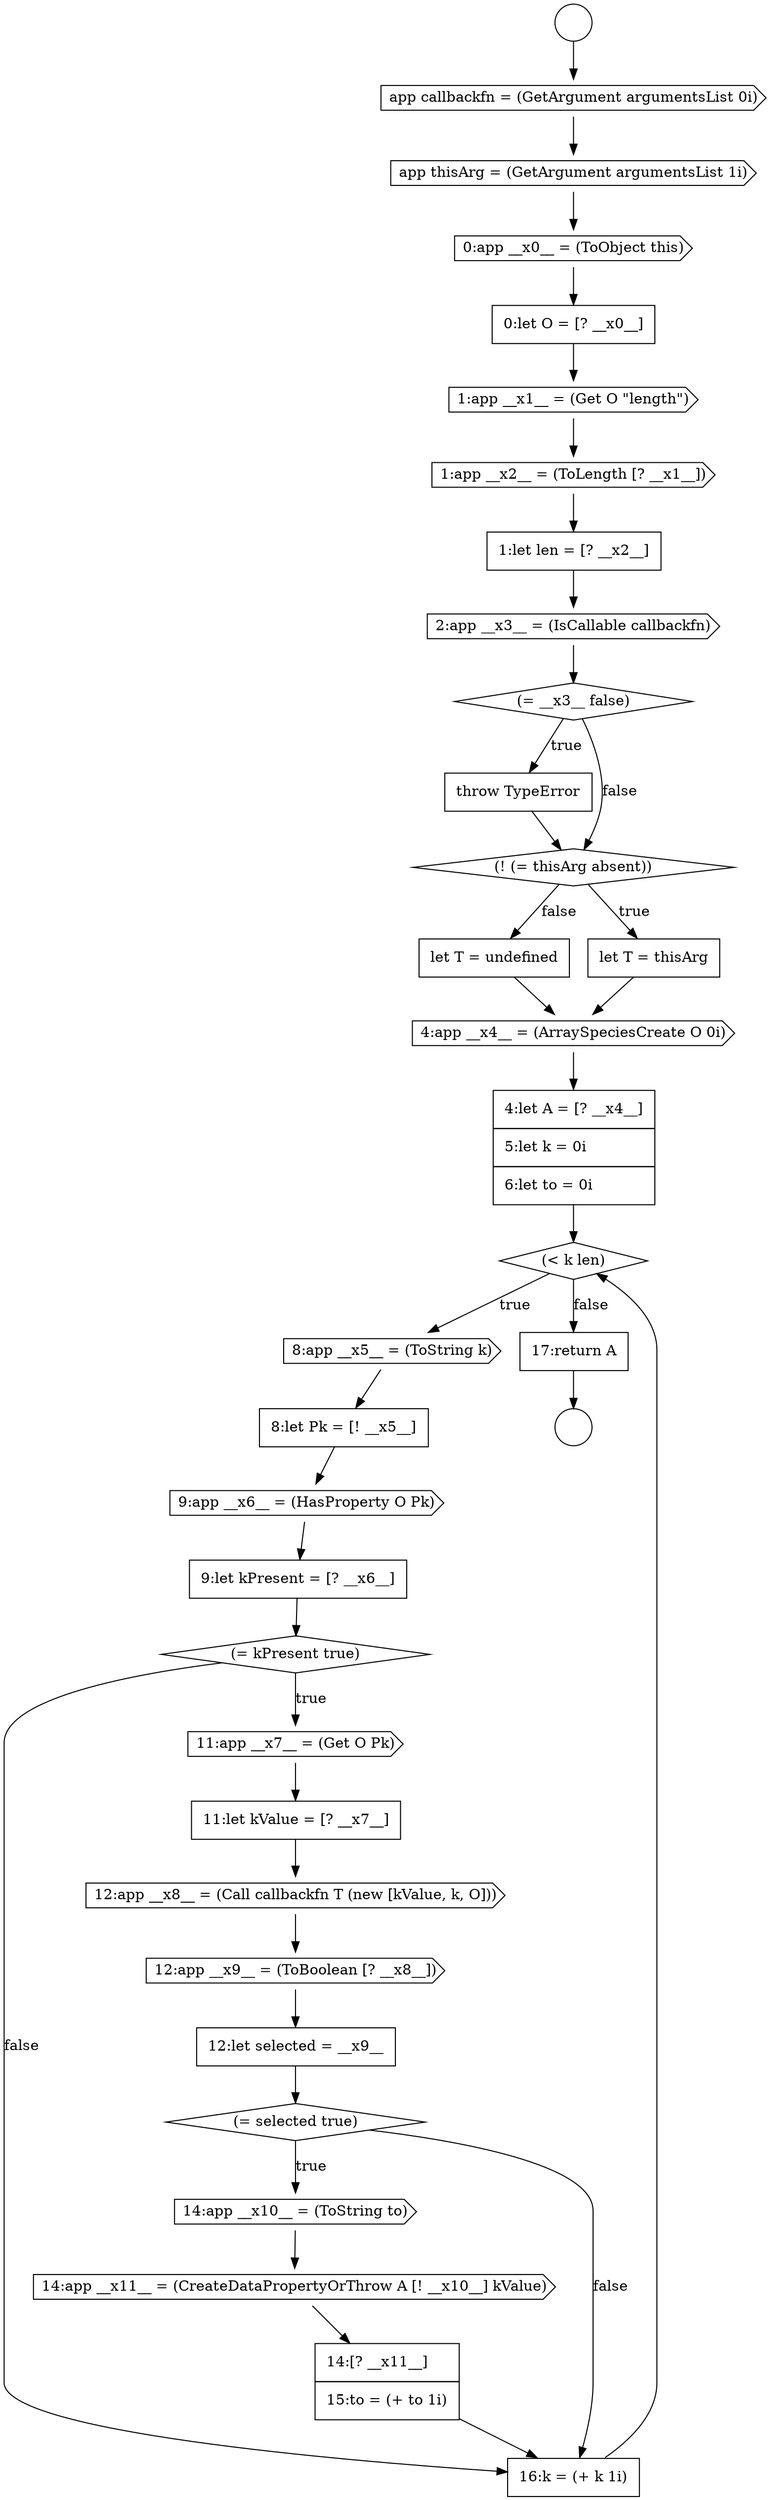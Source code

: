 digraph {
  node15115 [shape=none, margin=0, label=<<font color="black">
    <table border="0" cellborder="1" cellspacing="0" cellpadding="10">
      <tr><td align="left">throw TypeError</td></tr>
    </table>
  </font>> color="black" fillcolor="white" style=filled]
  node15130 [shape=cds, label=<<font color="black">12:app __x9__ = (ToBoolean [? __x8__])</font>> color="black" fillcolor="white" style=filled]
  node15110 [shape=cds, label=<<font color="black">1:app __x1__ = (Get O &quot;length&quot;)</font>> color="black" fillcolor="white" style=filled]
  node15105 [shape=circle label=" " color="black" fillcolor="white" style=filled]
  node15133 [shape=cds, label=<<font color="black">14:app __x10__ = (ToString to)</font>> color="black" fillcolor="white" style=filled]
  node15118 [shape=none, margin=0, label=<<font color="black">
    <table border="0" cellborder="1" cellspacing="0" cellpadding="10">
      <tr><td align="left">let T = undefined</td></tr>
    </table>
  </font>> color="black" fillcolor="white" style=filled]
  node15114 [shape=diamond, label=<<font color="black">(= __x3__ false)</font>> color="black" fillcolor="white" style=filled]
  node15126 [shape=diamond, label=<<font color="black">(= kPresent true)</font>> color="black" fillcolor="white" style=filled]
  node15117 [shape=none, margin=0, label=<<font color="black">
    <table border="0" cellborder="1" cellspacing="0" cellpadding="10">
      <tr><td align="left">let T = thisArg</td></tr>
    </table>
  </font>> color="black" fillcolor="white" style=filled]
  node15113 [shape=cds, label=<<font color="black">2:app __x3__ = (IsCallable callbackfn)</font>> color="black" fillcolor="white" style=filled]
  node15122 [shape=cds, label=<<font color="black">8:app __x5__ = (ToString k)</font>> color="black" fillcolor="white" style=filled]
  node15116 [shape=diamond, label=<<font color="black">(! (= thisArg absent))</font>> color="black" fillcolor="white" style=filled]
  node15131 [shape=none, margin=0, label=<<font color="black">
    <table border="0" cellborder="1" cellspacing="0" cellpadding="10">
      <tr><td align="left">12:let selected = __x9__</td></tr>
    </table>
  </font>> color="black" fillcolor="white" style=filled]
  node15120 [shape=none, margin=0, label=<<font color="black">
    <table border="0" cellborder="1" cellspacing="0" cellpadding="10">
      <tr><td align="left">4:let A = [? __x4__]</td></tr>
      <tr><td align="left">5:let k = 0i</td></tr>
      <tr><td align="left">6:let to = 0i</td></tr>
    </table>
  </font>> color="black" fillcolor="white" style=filled]
  node15124 [shape=cds, label=<<font color="black">9:app __x6__ = (HasProperty O Pk)</font>> color="black" fillcolor="white" style=filled]
  node15134 [shape=cds, label=<<font color="black">14:app __x11__ = (CreateDataPropertyOrThrow A [! __x10__] kValue)</font>> color="black" fillcolor="white" style=filled]
  node15119 [shape=cds, label=<<font color="black">4:app __x4__ = (ArraySpeciesCreate O 0i)</font>> color="black" fillcolor="white" style=filled]
  node15104 [shape=circle label=" " color="black" fillcolor="white" style=filled]
  node15135 [shape=none, margin=0, label=<<font color="black">
    <table border="0" cellborder="1" cellspacing="0" cellpadding="10">
      <tr><td align="left">14:[? __x11__]</td></tr>
      <tr><td align="left">15:to = (+ to 1i)</td></tr>
    </table>
  </font>> color="black" fillcolor="white" style=filled]
  node15125 [shape=none, margin=0, label=<<font color="black">
    <table border="0" cellborder="1" cellspacing="0" cellpadding="10">
      <tr><td align="left">9:let kPresent = [? __x6__]</td></tr>
    </table>
  </font>> color="black" fillcolor="white" style=filled]
  node15129 [shape=cds, label=<<font color="black">12:app __x8__ = (Call callbackfn T (new [kValue, k, O]))</font>> color="black" fillcolor="white" style=filled]
  node15137 [shape=none, margin=0, label=<<font color="black">
    <table border="0" cellborder="1" cellspacing="0" cellpadding="10">
      <tr><td align="left">17:return A</td></tr>
    </table>
  </font>> color="black" fillcolor="white" style=filled]
  node15121 [shape=diamond, label=<<font color="black">(&lt; k len)</font>> color="black" fillcolor="white" style=filled]
  node15136 [shape=none, margin=0, label=<<font color="black">
    <table border="0" cellborder="1" cellspacing="0" cellpadding="10">
      <tr><td align="left">16:k = (+ k 1i)</td></tr>
    </table>
  </font>> color="black" fillcolor="white" style=filled]
  node15106 [shape=cds, label=<<font color="black">app callbackfn = (GetArgument argumentsList 0i)</font>> color="black" fillcolor="white" style=filled]
  node15111 [shape=cds, label=<<font color="black">1:app __x2__ = (ToLength [? __x1__])</font>> color="black" fillcolor="white" style=filled]
  node15107 [shape=cds, label=<<font color="black">app thisArg = (GetArgument argumentsList 1i)</font>> color="black" fillcolor="white" style=filled]
  node15112 [shape=none, margin=0, label=<<font color="black">
    <table border="0" cellborder="1" cellspacing="0" cellpadding="10">
      <tr><td align="left">1:let len = [? __x2__]</td></tr>
    </table>
  </font>> color="black" fillcolor="white" style=filled]
  node15127 [shape=cds, label=<<font color="black">11:app __x7__ = (Get O Pk)</font>> color="black" fillcolor="white" style=filled]
  node15132 [shape=diamond, label=<<font color="black">(= selected true)</font>> color="black" fillcolor="white" style=filled]
  node15109 [shape=none, margin=0, label=<<font color="black">
    <table border="0" cellborder="1" cellspacing="0" cellpadding="10">
      <tr><td align="left">0:let O = [? __x0__]</td></tr>
    </table>
  </font>> color="black" fillcolor="white" style=filled]
  node15108 [shape=cds, label=<<font color="black">0:app __x0__ = (ToObject this)</font>> color="black" fillcolor="white" style=filled]
  node15123 [shape=none, margin=0, label=<<font color="black">
    <table border="0" cellborder="1" cellspacing="0" cellpadding="10">
      <tr><td align="left">8:let Pk = [! __x5__]</td></tr>
    </table>
  </font>> color="black" fillcolor="white" style=filled]
  node15128 [shape=none, margin=0, label=<<font color="black">
    <table border="0" cellborder="1" cellspacing="0" cellpadding="10">
      <tr><td align="left">11:let kValue = [? __x7__]</td></tr>
    </table>
  </font>> color="black" fillcolor="white" style=filled]
  node15132 -> node15133 [label=<<font color="black">true</font>> color="black"]
  node15132 -> node15136 [label=<<font color="black">false</font>> color="black"]
  node15114 -> node15115 [label=<<font color="black">true</font>> color="black"]
  node15114 -> node15116 [label=<<font color="black">false</font>> color="black"]
  node15125 -> node15126 [ color="black"]
  node15124 -> node15125 [ color="black"]
  node15120 -> node15121 [ color="black"]
  node15122 -> node15123 [ color="black"]
  node15117 -> node15119 [ color="black"]
  node15119 -> node15120 [ color="black"]
  node15126 -> node15127 [label=<<font color="black">true</font>> color="black"]
  node15126 -> node15136 [label=<<font color="black">false</font>> color="black"]
  node15106 -> node15107 [ color="black"]
  node15136 -> node15121 [ color="black"]
  node15115 -> node15116 [ color="black"]
  node15127 -> node15128 [ color="black"]
  node15128 -> node15129 [ color="black"]
  node15121 -> node15122 [label=<<font color="black">true</font>> color="black"]
  node15121 -> node15137 [label=<<font color="black">false</font>> color="black"]
  node15109 -> node15110 [ color="black"]
  node15131 -> node15132 [ color="black"]
  node15123 -> node15124 [ color="black"]
  node15130 -> node15131 [ color="black"]
  node15108 -> node15109 [ color="black"]
  node15112 -> node15113 [ color="black"]
  node15116 -> node15117 [label=<<font color="black">true</font>> color="black"]
  node15116 -> node15118 [label=<<font color="black">false</font>> color="black"]
  node15133 -> node15134 [ color="black"]
  node15113 -> node15114 [ color="black"]
  node15135 -> node15136 [ color="black"]
  node15107 -> node15108 [ color="black"]
  node15129 -> node15130 [ color="black"]
  node15118 -> node15119 [ color="black"]
  node15111 -> node15112 [ color="black"]
  node15134 -> node15135 [ color="black"]
  node15104 -> node15106 [ color="black"]
  node15110 -> node15111 [ color="black"]
  node15137 -> node15105 [ color="black"]
}

